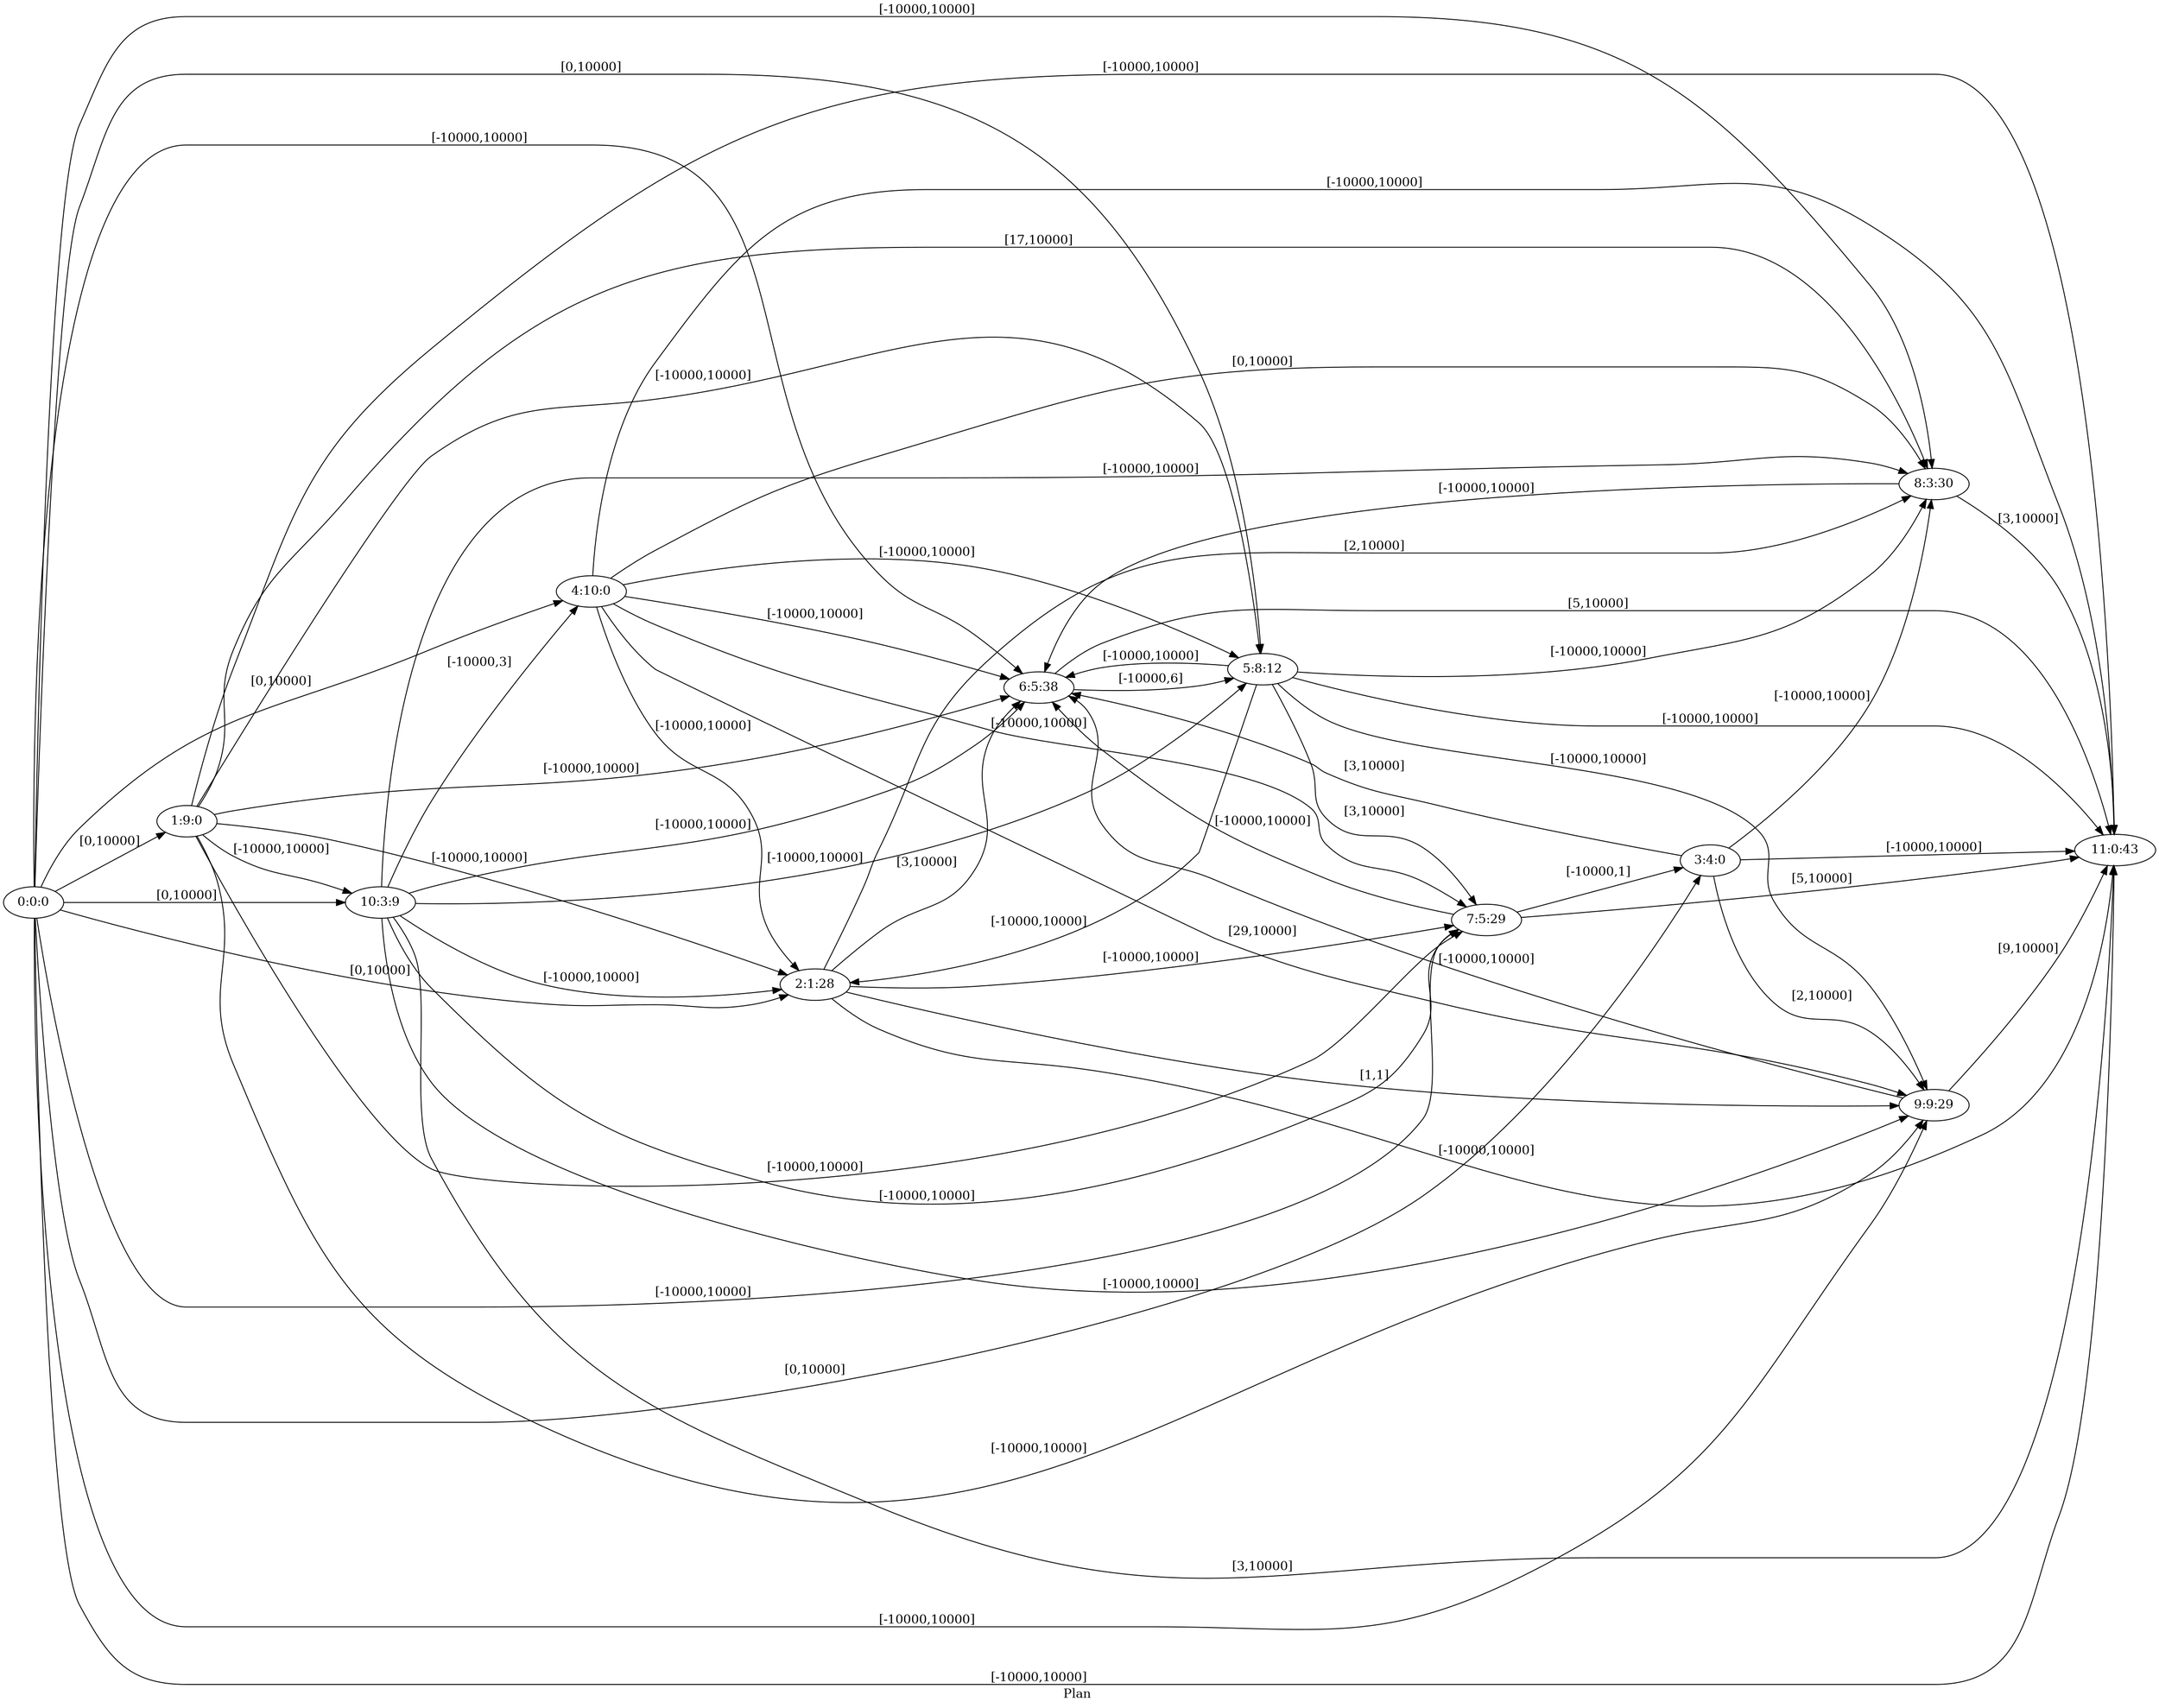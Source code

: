 digraph G {
 rankdir = LR;
 nodesep = .45; 
 size = 30;
label="Plan ";
 fldt = 0.819249;
"0:0:0"->"1:9:0"[ label = "[0,10000]"];
"0:0:0"->"2:1:28"[ label = "[0,10000]"];
"0:0:0"->"3:4:0"[ label = "[0,10000]"];
"0:0:0"->"4:10:0"[ label = "[0,10000]"];
"0:0:0"->"5:8:12"[ label = "[0,10000]"];
"0:0:0"->"6:5:38"[ label = "[-10000,10000]"];
"0:0:0"->"7:5:29"[ label = "[-10000,10000]"];
"0:0:0"->"8:3:30"[ label = "[-10000,10000]"];
"0:0:0"->"9:9:29"[ label = "[-10000,10000]"];
"0:0:0"->"10:3:9"[ label = "[0,10000]"];
"0:0:0"->"11:0:43"[ label = "[-10000,10000]"];
"1:9:0"->"2:1:28"[ label = "[-10000,10000]"];
"1:9:0"->"5:8:12"[ label = "[-10000,10000]"];
"1:9:0"->"6:5:38"[ label = "[-10000,10000]"];
"1:9:0"->"7:5:29"[ label = "[-10000,10000]"];
"1:9:0"->"8:3:30"[ label = "[17,10000]"];
"1:9:0"->"9:9:29"[ label = "[-10000,10000]"];
"1:9:0"->"10:3:9"[ label = "[-10000,10000]"];
"1:9:0"->"11:0:43"[ label = "[-10000,10000]"];
"2:1:28"->"6:5:38"[ label = "[3,10000]"];
"2:1:28"->"7:5:29"[ label = "[-10000,10000]"];
"2:1:28"->"8:3:30"[ label = "[2,10000]"];
"2:1:28"->"9:9:29"[ label = "[1,1]"];
"2:1:28"->"11:0:43"[ label = "[-10000,10000]"];
"3:4:0"->"6:5:38"[ label = "[3,10000]"];
"3:4:0"->"8:3:30"[ label = "[-10000,10000]"];
"3:4:0"->"9:9:29"[ label = "[2,10000]"];
"3:4:0"->"11:0:43"[ label = "[-10000,10000]"];
"4:10:0"->"2:1:28"[ label = "[-10000,10000]"];
"4:10:0"->"5:8:12"[ label = "[-10000,10000]"];
"4:10:0"->"6:5:38"[ label = "[-10000,10000]"];
"4:10:0"->"7:5:29"[ label = "[-10000,10000]"];
"4:10:0"->"8:3:30"[ label = "[0,10000]"];
"4:10:0"->"9:9:29"[ label = "[29,10000]"];
"4:10:0"->"11:0:43"[ label = "[-10000,10000]"];
"5:8:12"->"2:1:28"[ label = "[-10000,10000]"];
"5:8:12"->"6:5:38"[ label = "[-10000,10000]"];
"5:8:12"->"7:5:29"[ label = "[3,10000]"];
"5:8:12"->"8:3:30"[ label = "[-10000,10000]"];
"5:8:12"->"9:9:29"[ label = "[-10000,10000]"];
"5:8:12"->"11:0:43"[ label = "[-10000,10000]"];
"6:5:38"->"5:8:12"[ label = "[-10000,6]"];
"6:5:38"->"11:0:43"[ label = "[5,10000]"];
"7:5:29"->"3:4:0"[ label = "[-10000,1]"];
"7:5:29"->"6:5:38"[ label = "[-10000,10000]"];
"7:5:29"->"11:0:43"[ label = "[5,10000]"];
"8:3:30"->"6:5:38"[ label = "[-10000,10000]"];
"8:3:30"->"11:0:43"[ label = "[3,10000]"];
"9:9:29"->"6:5:38"[ label = "[-10000,10000]"];
"9:9:29"->"11:0:43"[ label = "[9,10000]"];
"10:3:9"->"2:1:28"[ label = "[-10000,10000]"];
"10:3:9"->"4:10:0"[ label = "[-10000,3]"];
"10:3:9"->"5:8:12"[ label = "[-10000,10000]"];
"10:3:9"->"6:5:38"[ label = "[-10000,10000]"];
"10:3:9"->"7:5:29"[ label = "[-10000,10000]"];
"10:3:9"->"8:3:30"[ label = "[-10000,10000]"];
"10:3:9"->"9:9:29"[ label = "[-10000,10000]"];
"10:3:9"->"11:0:43"[ label = "[3,10000]"];
}
